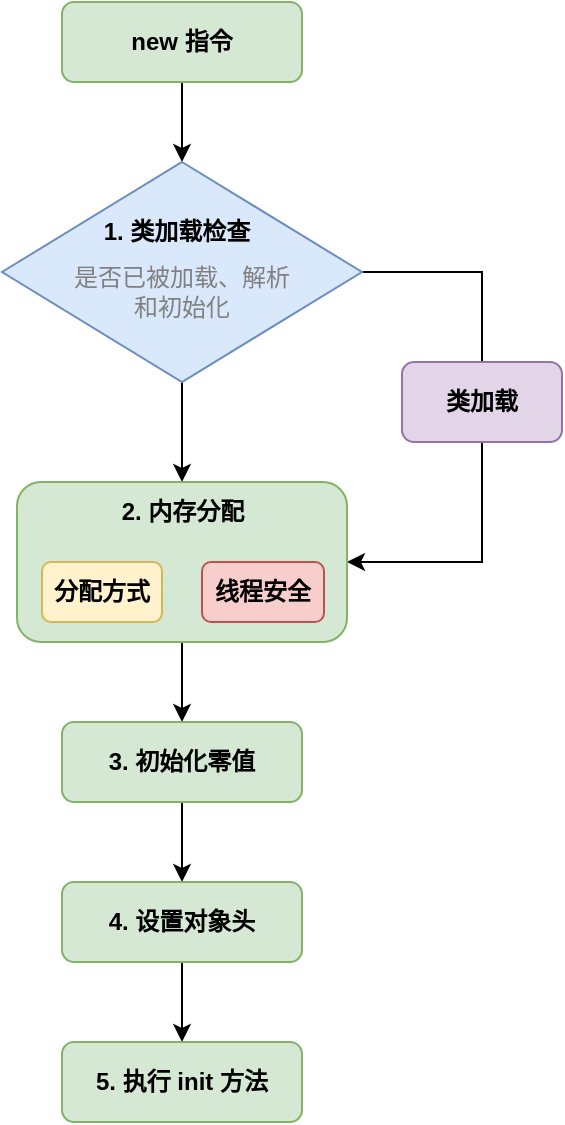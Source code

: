 <mxfile version="22.1.2" type="device">
  <diagram name="第 1 页" id="_R4akNsW9U3760W3_jeO">
    <mxGraphModel dx="537" dy="901" grid="1" gridSize="10" guides="1" tooltips="1" connect="1" arrows="1" fold="1" page="1" pageScale="1" pageWidth="827" pageHeight="1169" math="0" shadow="0">
      <root>
        <mxCell id="0" />
        <mxCell id="1" parent="0" />
        <mxCell id="UudbVF4Xy0ZOliuLzZcs-11" style="edgeStyle=orthogonalEdgeStyle;rounded=0;orthogonalLoop=1;jettySize=auto;html=1;exitX=0.5;exitY=1;exitDx=0;exitDy=0;entryX=0.5;entryY=0;entryDx=0;entryDy=0;" edge="1" parent="1" source="UudbVF4Xy0ZOliuLzZcs-1" target="UudbVF4Xy0ZOliuLzZcs-4">
          <mxGeometry relative="1" as="geometry" />
        </mxCell>
        <mxCell id="UudbVF4Xy0ZOliuLzZcs-1" value="&lt;b&gt;&lt;font&gt;new 指令&lt;/font&gt;&lt;/b&gt;" style="rounded=1;whiteSpace=wrap;html=1;fillColor=#d5e8d4;strokeColor=#82b366;fontColor=#000000;" vertex="1" parent="1">
          <mxGeometry x="170" y="200" width="120" height="40" as="geometry" />
        </mxCell>
        <mxCell id="UudbVF4Xy0ZOliuLzZcs-6" style="edgeStyle=orthogonalEdgeStyle;rounded=0;orthogonalLoop=1;jettySize=auto;html=1;exitX=0.5;exitY=1;exitDx=0;exitDy=0;entryX=0.5;entryY=0;entryDx=0;entryDy=0;" edge="1" parent="1" source="UudbVF4Xy0ZOliuLzZcs-4" target="UudbVF4Xy0ZOliuLzZcs-5">
          <mxGeometry relative="1" as="geometry" />
        </mxCell>
        <mxCell id="UudbVF4Xy0ZOliuLzZcs-7" style="edgeStyle=orthogonalEdgeStyle;rounded=0;orthogonalLoop=1;jettySize=auto;html=1;exitX=1;exitY=0.5;exitDx=0;exitDy=0;entryX=1;entryY=0.5;entryDx=0;entryDy=0;" edge="1" parent="1" source="UudbVF4Xy0ZOliuLzZcs-4" target="UudbVF4Xy0ZOliuLzZcs-5">
          <mxGeometry relative="1" as="geometry">
            <mxPoint x="400" y="470" as="targetPoint" />
            <Array as="points">
              <mxPoint x="380" y="335" />
              <mxPoint x="380" y="480" />
            </Array>
          </mxGeometry>
        </mxCell>
        <mxCell id="UudbVF4Xy0ZOliuLzZcs-4" value="" style="rhombus;whiteSpace=wrap;html=1;fontStyle=1;fillColor=#dae8fc;strokeColor=#6c8ebf;fontColor=#808080;" vertex="1" parent="1">
          <mxGeometry x="140" y="280" width="180" height="110" as="geometry" />
        </mxCell>
        <mxCell id="UudbVF4Xy0ZOliuLzZcs-19" style="edgeStyle=orthogonalEdgeStyle;rounded=0;orthogonalLoop=1;jettySize=auto;html=1;exitX=0.5;exitY=1;exitDx=0;exitDy=0;entryX=0.5;entryY=0;entryDx=0;entryDy=0;" edge="1" parent="1" source="UudbVF4Xy0ZOliuLzZcs-5" target="UudbVF4Xy0ZOliuLzZcs-16">
          <mxGeometry relative="1" as="geometry" />
        </mxCell>
        <mxCell id="UudbVF4Xy0ZOliuLzZcs-5" value="" style="rounded=1;whiteSpace=wrap;html=1;fillColor=#d5e8d4;strokeColor=#82b366;" vertex="1" parent="1">
          <mxGeometry x="147.5" y="440" width="165" height="80" as="geometry" />
        </mxCell>
        <mxCell id="UudbVF4Xy0ZOliuLzZcs-9" value="类加载" style="rounded=1;whiteSpace=wrap;html=1;fontStyle=1;fillColor=#e1d5e7;strokeColor=#9673a6;" vertex="1" parent="1">
          <mxGeometry x="340" y="380" width="80" height="40" as="geometry" />
        </mxCell>
        <mxCell id="UudbVF4Xy0ZOliuLzZcs-10" value="1. 类加载检查" style="text;html=1;strokeColor=none;fillColor=none;align=center;verticalAlign=middle;whiteSpace=wrap;rounded=0;fontStyle=1;fontColor=#000000;" vertex="1" parent="1">
          <mxGeometry x="180" y="300" width="95" height="30" as="geometry" />
        </mxCell>
        <mxCell id="UudbVF4Xy0ZOliuLzZcs-12" value="2. 内存分配" style="text;html=1;strokeColor=none;fillColor=none;align=center;verticalAlign=middle;whiteSpace=wrap;rounded=0;fontStyle=1" vertex="1" parent="1">
          <mxGeometry x="193.75" y="440" width="72.5" height="30" as="geometry" />
        </mxCell>
        <mxCell id="UudbVF4Xy0ZOliuLzZcs-13" value="是否已被加载、解析和初始化" style="text;html=1;strokeColor=none;fillColor=none;align=center;verticalAlign=middle;whiteSpace=wrap;rounded=0;fontColor=#808080;" vertex="1" parent="1">
          <mxGeometry x="175" y="330" width="110" height="30" as="geometry" />
        </mxCell>
        <mxCell id="UudbVF4Xy0ZOliuLzZcs-14" value="线程安全" style="rounded=1;whiteSpace=wrap;html=1;fillColor=#f8cecc;strokeColor=#b85450;fontStyle=1" vertex="1" parent="1">
          <mxGeometry x="240" y="480" width="61" height="30" as="geometry" />
        </mxCell>
        <mxCell id="UudbVF4Xy0ZOliuLzZcs-15" value="分配方式" style="rounded=1;whiteSpace=wrap;html=1;fillColor=#fff2cc;strokeColor=#d6b656;fontStyle=1" vertex="1" parent="1">
          <mxGeometry x="160" y="480" width="60" height="30" as="geometry" />
        </mxCell>
        <mxCell id="UudbVF4Xy0ZOliuLzZcs-20" style="edgeStyle=orthogonalEdgeStyle;rounded=0;orthogonalLoop=1;jettySize=auto;html=1;exitX=0.5;exitY=1;exitDx=0;exitDy=0;entryX=0.5;entryY=0;entryDx=0;entryDy=0;" edge="1" parent="1" source="UudbVF4Xy0ZOliuLzZcs-16" target="UudbVF4Xy0ZOliuLzZcs-17">
          <mxGeometry relative="1" as="geometry" />
        </mxCell>
        <mxCell id="UudbVF4Xy0ZOliuLzZcs-16" value="3. 初始化零值" style="rounded=1;whiteSpace=wrap;html=1;fontStyle=1;fillColor=#d5e8d4;strokeColor=#82b366;" vertex="1" parent="1">
          <mxGeometry x="170" y="560" width="120" height="40" as="geometry" />
        </mxCell>
        <mxCell id="UudbVF4Xy0ZOliuLzZcs-21" style="edgeStyle=orthogonalEdgeStyle;rounded=0;orthogonalLoop=1;jettySize=auto;html=1;exitX=0.5;exitY=1;exitDx=0;exitDy=0;entryX=0.5;entryY=0;entryDx=0;entryDy=0;" edge="1" parent="1" source="UudbVF4Xy0ZOliuLzZcs-17" target="UudbVF4Xy0ZOliuLzZcs-18">
          <mxGeometry relative="1" as="geometry" />
        </mxCell>
        <mxCell id="UudbVF4Xy0ZOliuLzZcs-17" value="4. 设置对象头" style="rounded=1;whiteSpace=wrap;html=1;fillColor=#d5e8d4;strokeColor=#82b366;fontStyle=1" vertex="1" parent="1">
          <mxGeometry x="170" y="640" width="120" height="40" as="geometry" />
        </mxCell>
        <mxCell id="UudbVF4Xy0ZOliuLzZcs-18" value="5. 执行 init 方法" style="rounded=1;whiteSpace=wrap;html=1;fillColor=#d5e8d4;strokeColor=#82b366;fontStyle=1" vertex="1" parent="1">
          <mxGeometry x="170" y="720" width="120" height="40" as="geometry" />
        </mxCell>
      </root>
    </mxGraphModel>
  </diagram>
</mxfile>
